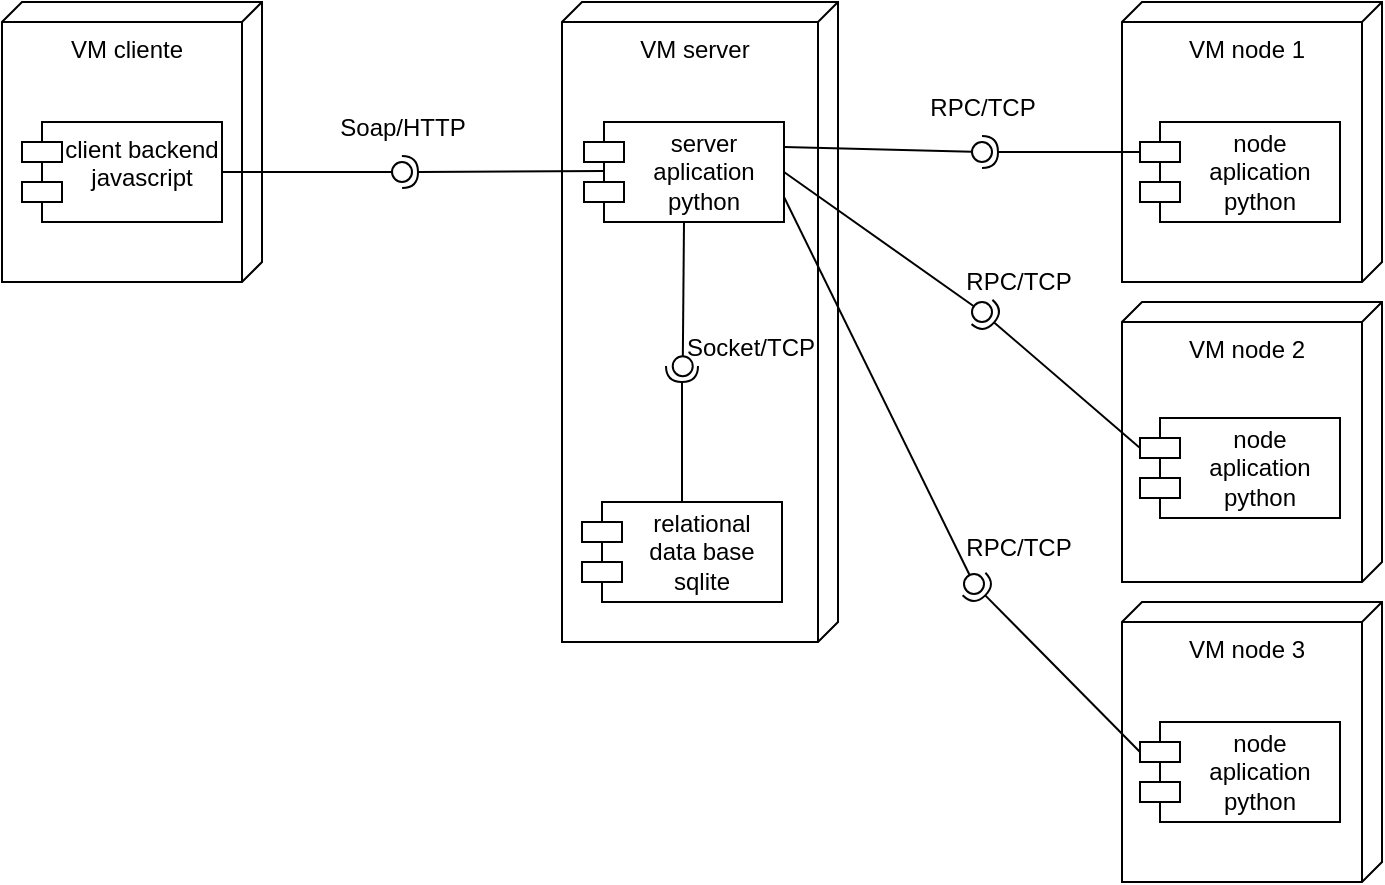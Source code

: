 <mxfile version="28.2.3">
  <diagram name="Página-1" id="AiAcakA81EfwsnvOAdov">
    <mxGraphModel dx="713" dy="393" grid="1" gridSize="10" guides="1" tooltips="1" connect="1" arrows="1" fold="1" page="1" pageScale="1" pageWidth="1169" pageHeight="827" math="0" shadow="0">
      <root>
        <mxCell id="0" />
        <mxCell id="1" parent="0" />
        <mxCell id="p72u9RX37-jBTDlKQFgJ-1" value="VM cliente" style="verticalAlign=top;align=center;shape=cube;size=10;direction=south;fontStyle=0;html=1;boundedLbl=1;spacingLeft=5;whiteSpace=wrap;" parent="1" vertex="1">
          <mxGeometry x="160" y="200" width="130" height="140" as="geometry" />
        </mxCell>
        <mxCell id="p72u9RX37-jBTDlKQFgJ-3" value="VM server" style="verticalAlign=top;align=center;shape=cube;size=10;direction=south;fontStyle=0;html=1;boundedLbl=1;spacingLeft=5;whiteSpace=wrap;" parent="1" vertex="1">
          <mxGeometry x="440" y="200" width="138" height="320" as="geometry" />
        </mxCell>
        <mxCell id="lKksyLdgixXU3S764D4f-1" value="server aplication&lt;br&gt;python" style="shape=module;align=left;spacingLeft=20;align=center;verticalAlign=middle;whiteSpace=wrap;html=1;" vertex="1" parent="p72u9RX37-jBTDlKQFgJ-3">
          <mxGeometry x="11" y="60" width="100" height="50" as="geometry" />
        </mxCell>
        <mxCell id="lKksyLdgixXU3S764D4f-2" value="relational&lt;div&gt;data base&lt;br&gt;sqlite&lt;/div&gt;" style="shape=module;align=left;spacingLeft=20;align=center;verticalAlign=middle;whiteSpace=wrap;html=1;" vertex="1" parent="p72u9RX37-jBTDlKQFgJ-3">
          <mxGeometry x="10" y="250" width="100" height="50" as="geometry" />
        </mxCell>
        <mxCell id="lKksyLdgixXU3S764D4f-14" value="" style="rounded=0;orthogonalLoop=1;jettySize=auto;html=1;endArrow=oval;endFill=0;sketch=0;sourcePerimeterSpacing=0;targetPerimeterSpacing=0;endSize=10;entryX=0.594;entryY=0.538;entryDx=0;entryDy=0;entryPerimeter=0;exitX=0.5;exitY=1;exitDx=0;exitDy=0;" edge="1" parent="p72u9RX37-jBTDlKQFgJ-3" source="lKksyLdgixXU3S764D4f-1">
          <mxGeometry relative="1" as="geometry">
            <mxPoint x="180" y="130" as="sourcePoint" />
            <mxPoint x="60.37" y="182.08" as="targetPoint" />
          </mxGeometry>
        </mxCell>
        <mxCell id="lKksyLdgixXU3S764D4f-16" value="Socket/TCP" style="text;html=1;align=center;verticalAlign=middle;resizable=0;points=[];autosize=1;strokeColor=none;fillColor=none;" vertex="1" parent="p72u9RX37-jBTDlKQFgJ-3">
          <mxGeometry x="49" y="158" width="90" height="30" as="geometry" />
        </mxCell>
        <mxCell id="p72u9RX37-jBTDlKQFgJ-6" value="VM node 1" style="verticalAlign=top;align=center;shape=cube;size=10;direction=south;fontStyle=0;html=1;boundedLbl=1;spacingLeft=5;whiteSpace=wrap;" parent="1" vertex="1">
          <mxGeometry x="720" y="200" width="130" height="140" as="geometry" />
        </mxCell>
        <mxCell id="p72u9RX37-jBTDlKQFgJ-8" value="VM node 2" style="verticalAlign=top;align=center;shape=cube;size=10;direction=south;fontStyle=0;html=1;boundedLbl=1;spacingLeft=5;whiteSpace=wrap;" parent="1" vertex="1">
          <mxGeometry x="720" y="350" width="130" height="140" as="geometry" />
        </mxCell>
        <mxCell id="p72u9RX37-jBTDlKQFgJ-10" value="VM node 3" style="verticalAlign=top;align=center;shape=cube;size=10;direction=south;fontStyle=0;html=1;boundedLbl=1;spacingLeft=5;whiteSpace=wrap;" parent="1" vertex="1">
          <mxGeometry x="720" y="500" width="130" height="140" as="geometry" />
        </mxCell>
        <mxCell id="lKksyLdgixXU3S764D4f-3" value="client backend&lt;br&gt;javascript" style="shape=module;align=left;spacingLeft=20;align=center;verticalAlign=top;whiteSpace=wrap;html=1;" vertex="1" parent="1">
          <mxGeometry x="170" y="260" width="100" height="50" as="geometry" />
        </mxCell>
        <mxCell id="lKksyLdgixXU3S764D4f-9" value="" style="rounded=0;orthogonalLoop=1;jettySize=auto;html=1;endArrow=halfCircle;endFill=0;endSize=6;strokeWidth=1;sketch=0;exitX=0.1;exitY=0.49;exitDx=0;exitDy=0;exitPerimeter=0;" edge="1" target="lKksyLdgixXU3S764D4f-11" parent="1" source="lKksyLdgixXU3S764D4f-1">
          <mxGeometry relative="1" as="geometry">
            <mxPoint x="380" y="285" as="sourcePoint" />
          </mxGeometry>
        </mxCell>
        <mxCell id="lKksyLdgixXU3S764D4f-10" value="" style="rounded=0;orthogonalLoop=1;jettySize=auto;html=1;endArrow=oval;endFill=0;sketch=0;sourcePerimeterSpacing=0;targetPerimeterSpacing=0;endSize=10;exitX=1;exitY=0.5;exitDx=0;exitDy=0;" edge="1" target="lKksyLdgixXU3S764D4f-11" parent="1" source="lKksyLdgixXU3S764D4f-3">
          <mxGeometry relative="1" as="geometry">
            <mxPoint x="340" y="285" as="sourcePoint" />
          </mxGeometry>
        </mxCell>
        <mxCell id="lKksyLdgixXU3S764D4f-11" value="" style="ellipse;whiteSpace=wrap;html=1;align=center;aspect=fixed;fillColor=none;strokeColor=none;resizable=0;perimeter=centerPerimeter;rotatable=0;allowArrows=0;points=[];outlineConnect=1;" vertex="1" parent="1">
          <mxGeometry x="355" y="280" width="10" height="10" as="geometry" />
        </mxCell>
        <mxCell id="lKksyLdgixXU3S764D4f-12" value="Soap/HTTP" style="text;html=1;align=center;verticalAlign=middle;resizable=0;points=[];autosize=1;strokeColor=none;fillColor=none;" vertex="1" parent="1">
          <mxGeometry x="315" y="248" width="90" height="30" as="geometry" />
        </mxCell>
        <mxCell id="lKksyLdgixXU3S764D4f-13" value="" style="rounded=0;orthogonalLoop=1;jettySize=auto;html=1;endArrow=halfCircle;endFill=0;endSize=6;strokeWidth=1;sketch=0;exitX=0.5;exitY=0;exitDx=0;exitDy=0;" edge="1" target="lKksyLdgixXU3S764D4f-15" parent="1" source="lKksyLdgixXU3S764D4f-2">
          <mxGeometry relative="1" as="geometry">
            <mxPoint x="570" y="405" as="sourcePoint" />
          </mxGeometry>
        </mxCell>
        <mxCell id="lKksyLdgixXU3S764D4f-15" value="" style="ellipse;whiteSpace=wrap;html=1;align=center;aspect=fixed;fillColor=none;strokeColor=none;resizable=0;perimeter=centerPerimeter;rotatable=0;allowArrows=0;points=[];outlineConnect=1;" vertex="1" parent="1">
          <mxGeometry x="495" y="377" width="10" height="10" as="geometry" />
        </mxCell>
        <mxCell id="lKksyLdgixXU3S764D4f-19" value="" style="rounded=0;orthogonalLoop=1;jettySize=auto;html=1;endArrow=halfCircle;endFill=0;endSize=6;strokeWidth=1;sketch=0;exitX=0;exitY=0;exitDx=0;exitDy=15;exitPerimeter=0;" edge="1" parent="1">
          <mxGeometry relative="1" as="geometry">
            <mxPoint x="729" y="275" as="sourcePoint" />
            <mxPoint x="650" y="275" as="targetPoint" />
          </mxGeometry>
        </mxCell>
        <mxCell id="lKksyLdgixXU3S764D4f-20" value="" style="rounded=0;orthogonalLoop=1;jettySize=auto;html=1;endArrow=oval;endFill=0;sketch=0;sourcePerimeterSpacing=0;targetPerimeterSpacing=0;endSize=10;exitX=1;exitY=0.25;exitDx=0;exitDy=0;" edge="1" target="lKksyLdgixXU3S764D4f-21" parent="1" source="lKksyLdgixXU3S764D4f-1">
          <mxGeometry relative="1" as="geometry">
            <mxPoint x="551" y="272.5" as="sourcePoint" />
          </mxGeometry>
        </mxCell>
        <mxCell id="lKksyLdgixXU3S764D4f-21" value="" style="ellipse;whiteSpace=wrap;html=1;align=center;aspect=fixed;fillColor=none;strokeColor=none;resizable=0;perimeter=centerPerimeter;rotatable=0;allowArrows=0;points=[];outlineConnect=1;" vertex="1" parent="1">
          <mxGeometry x="645" y="270" width="10" height="10" as="geometry" />
        </mxCell>
        <mxCell id="lKksyLdgixXU3S764D4f-22" value="node aplication&lt;br&gt;python" style="shape=module;align=left;spacingLeft=20;align=center;verticalAlign=middle;whiteSpace=wrap;html=1;" vertex="1" parent="1">
          <mxGeometry x="729" y="408" width="100" height="50" as="geometry" />
        </mxCell>
        <mxCell id="lKksyLdgixXU3S764D4f-23" value="node aplication&lt;br&gt;python" style="shape=module;align=left;spacingLeft=20;align=center;verticalAlign=middle;whiteSpace=wrap;html=1;" vertex="1" parent="1">
          <mxGeometry x="729" y="260" width="100" height="50" as="geometry" />
        </mxCell>
        <mxCell id="lKksyLdgixXU3S764D4f-24" value="node aplication&lt;br&gt;python" style="shape=module;align=left;spacingLeft=20;align=center;verticalAlign=middle;whiteSpace=wrap;html=1;" vertex="1" parent="1">
          <mxGeometry x="729" y="560" width="100" height="50" as="geometry" />
        </mxCell>
        <mxCell id="lKksyLdgixXU3S764D4f-25" value="RPC/TCP" style="text;html=1;align=center;verticalAlign=middle;resizable=0;points=[];autosize=1;strokeColor=none;fillColor=none;" vertex="1" parent="1">
          <mxGeometry x="610" y="238" width="80" height="30" as="geometry" />
        </mxCell>
        <mxCell id="lKksyLdgixXU3S764D4f-26" value="" style="rounded=0;orthogonalLoop=1;jettySize=auto;html=1;endArrow=halfCircle;endFill=0;endSize=6;strokeWidth=1;sketch=0;exitX=0;exitY=0;exitDx=0;exitDy=15;exitPerimeter=0;" edge="1" target="lKksyLdgixXU3S764D4f-28" parent="1" source="lKksyLdgixXU3S764D4f-22">
          <mxGeometry relative="1" as="geometry">
            <mxPoint x="670" y="355" as="sourcePoint" />
          </mxGeometry>
        </mxCell>
        <mxCell id="lKksyLdgixXU3S764D4f-27" value="" style="rounded=0;orthogonalLoop=1;jettySize=auto;html=1;endArrow=oval;endFill=0;sketch=0;sourcePerimeterSpacing=0;targetPerimeterSpacing=0;endSize=10;exitX=1;exitY=0.5;exitDx=0;exitDy=0;" edge="1" target="lKksyLdgixXU3S764D4f-28" parent="1" source="lKksyLdgixXU3S764D4f-1">
          <mxGeometry relative="1" as="geometry">
            <mxPoint x="630" y="355" as="sourcePoint" />
          </mxGeometry>
        </mxCell>
        <mxCell id="lKksyLdgixXU3S764D4f-28" value="" style="ellipse;whiteSpace=wrap;html=1;align=center;aspect=fixed;fillColor=none;strokeColor=none;resizable=0;perimeter=centerPerimeter;rotatable=0;allowArrows=0;points=[];outlineConnect=1;" vertex="1" parent="1">
          <mxGeometry x="645" y="350" width="10" height="10" as="geometry" />
        </mxCell>
        <mxCell id="lKksyLdgixXU3S764D4f-29" value="RPC/TCP" style="text;html=1;align=center;verticalAlign=middle;resizable=0;points=[];autosize=1;strokeColor=none;fillColor=none;" vertex="1" parent="1">
          <mxGeometry x="628" y="325" width="80" height="30" as="geometry" />
        </mxCell>
        <mxCell id="lKksyLdgixXU3S764D4f-33" value="" style="rounded=0;orthogonalLoop=1;jettySize=auto;html=1;endArrow=halfCircle;endFill=0;endSize=6;strokeWidth=1;sketch=0;exitX=0;exitY=0;exitDx=0;exitDy=15;exitPerimeter=0;" edge="1" parent="1" source="lKksyLdgixXU3S764D4f-24">
          <mxGeometry relative="1" as="geometry">
            <mxPoint x="735" y="561" as="sourcePoint" />
            <mxPoint x="646" y="491" as="targetPoint" />
          </mxGeometry>
        </mxCell>
        <mxCell id="lKksyLdgixXU3S764D4f-34" value="" style="rounded=0;orthogonalLoop=1;jettySize=auto;html=1;endArrow=oval;endFill=0;sketch=0;sourcePerimeterSpacing=0;targetPerimeterSpacing=0;endSize=10;exitX=1;exitY=0.75;exitDx=0;exitDy=0;" edge="1" target="lKksyLdgixXU3S764D4f-35" parent="1" source="lKksyLdgixXU3S764D4f-1">
          <mxGeometry relative="1" as="geometry">
            <mxPoint x="620" y="505" as="sourcePoint" />
          </mxGeometry>
        </mxCell>
        <mxCell id="lKksyLdgixXU3S764D4f-35" value="" style="ellipse;whiteSpace=wrap;html=1;align=center;aspect=fixed;fillColor=none;strokeColor=none;resizable=0;perimeter=centerPerimeter;rotatable=0;allowArrows=0;points=[];outlineConnect=1;" vertex="1" parent="1">
          <mxGeometry x="641" y="486" width="10" height="10" as="geometry" />
        </mxCell>
        <mxCell id="lKksyLdgixXU3S764D4f-36" value="RPC/TCP" style="text;html=1;align=center;verticalAlign=middle;resizable=0;points=[];autosize=1;strokeColor=none;fillColor=none;" vertex="1" parent="1">
          <mxGeometry x="628" y="458" width="80" height="30" as="geometry" />
        </mxCell>
      </root>
    </mxGraphModel>
  </diagram>
</mxfile>
